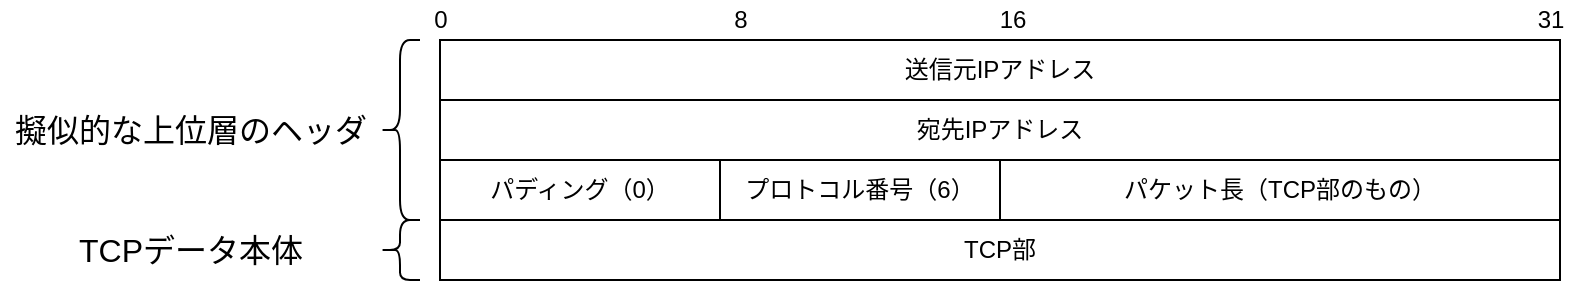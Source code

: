 <mxfile version="13.0.3" type="device"><diagram id="1a467VW-TmY4aV-VDkkP" name="Page-1"><mxGraphModel dx="1088" dy="547" grid="1" gridSize="10" guides="1" tooltips="1" connect="1" arrows="1" fold="1" page="1" pageScale="1" pageWidth="1920" pageHeight="1080" math="0" shadow="0"><root><mxCell id="0"/><mxCell id="1" parent="0"/><mxCell id="_hkBDWG3Li_cBPeljFpJ-1" value="送信元IPアドレス" style="rounded=0;whiteSpace=wrap;html=1;" vertex="1" parent="1"><mxGeometry x="240" y="180" width="560" height="30" as="geometry"/></mxCell><mxCell id="_hkBDWG3Li_cBPeljFpJ-2" value="宛先IPアドレス" style="rounded=0;whiteSpace=wrap;html=1;" vertex="1" parent="1"><mxGeometry x="240" y="210" width="560" height="30" as="geometry"/></mxCell><mxCell id="_hkBDWG3Li_cBPeljFpJ-3" value="0" style="text;html=1;align=center;verticalAlign=middle;resizable=0;points=[];autosize=1;" vertex="1" parent="1"><mxGeometry x="230" y="160" width="20" height="20" as="geometry"/></mxCell><mxCell id="_hkBDWG3Li_cBPeljFpJ-5" value="8" style="text;html=1;align=center;verticalAlign=middle;resizable=0;points=[];autosize=1;" vertex="1" parent="1"><mxGeometry x="380" y="160" width="20" height="20" as="geometry"/></mxCell><mxCell id="_hkBDWG3Li_cBPeljFpJ-6" value="16" style="text;html=1;align=center;verticalAlign=middle;resizable=0;points=[];autosize=1;" vertex="1" parent="1"><mxGeometry x="511" y="160" width="30" height="20" as="geometry"/></mxCell><mxCell id="_hkBDWG3Li_cBPeljFpJ-7" value="31" style="text;html=1;align=center;verticalAlign=middle;resizable=0;points=[];autosize=1;" vertex="1" parent="1"><mxGeometry x="780" y="160" width="30" height="20" as="geometry"/></mxCell><mxCell id="_hkBDWG3Li_cBPeljFpJ-8" value="パディング（0）" style="rounded=0;whiteSpace=wrap;html=1;" vertex="1" parent="1"><mxGeometry x="240" y="240" width="140" height="30" as="geometry"/></mxCell><mxCell id="_hkBDWG3Li_cBPeljFpJ-9" value="プロトコル番号（6）" style="rounded=0;whiteSpace=wrap;html=1;" vertex="1" parent="1"><mxGeometry x="380" y="240" width="140" height="30" as="geometry"/></mxCell><mxCell id="_hkBDWG3Li_cBPeljFpJ-10" value="パケット長（TCP部のもの）" style="rounded=0;whiteSpace=wrap;html=1;" vertex="1" parent="1"><mxGeometry x="520" y="240" width="280" height="30" as="geometry"/></mxCell><mxCell id="_hkBDWG3Li_cBPeljFpJ-11" value="TCP部" style="rounded=0;whiteSpace=wrap;html=1;" vertex="1" parent="1"><mxGeometry x="240" y="270" width="560" height="30" as="geometry"/></mxCell><mxCell id="_hkBDWG3Li_cBPeljFpJ-12" value="" style="shape=curlyBracket;whiteSpace=wrap;html=1;rounded=1;" vertex="1" parent="1"><mxGeometry x="210" y="180" width="20" height="90" as="geometry"/></mxCell><mxCell id="_hkBDWG3Li_cBPeljFpJ-13" value="擬似的な上位層のヘッダ" style="text;html=1;align=center;verticalAlign=middle;resizable=0;points=[];autosize=1;fontSize=16;" vertex="1" parent="1"><mxGeometry x="20" y="215" width="190" height="20" as="geometry"/></mxCell><mxCell id="_hkBDWG3Li_cBPeljFpJ-14" value="" style="shape=curlyBracket;whiteSpace=wrap;html=1;rounded=1;" vertex="1" parent="1"><mxGeometry x="210" y="270" width="20" height="30" as="geometry"/></mxCell><mxCell id="_hkBDWG3Li_cBPeljFpJ-15" value="TCPデータ本体" style="text;html=1;align=center;verticalAlign=middle;resizable=0;points=[];autosize=1;fontSize=16;" vertex="1" parent="1"><mxGeometry x="50" y="275" width="130" height="20" as="geometry"/></mxCell></root></mxGraphModel></diagram></mxfile>